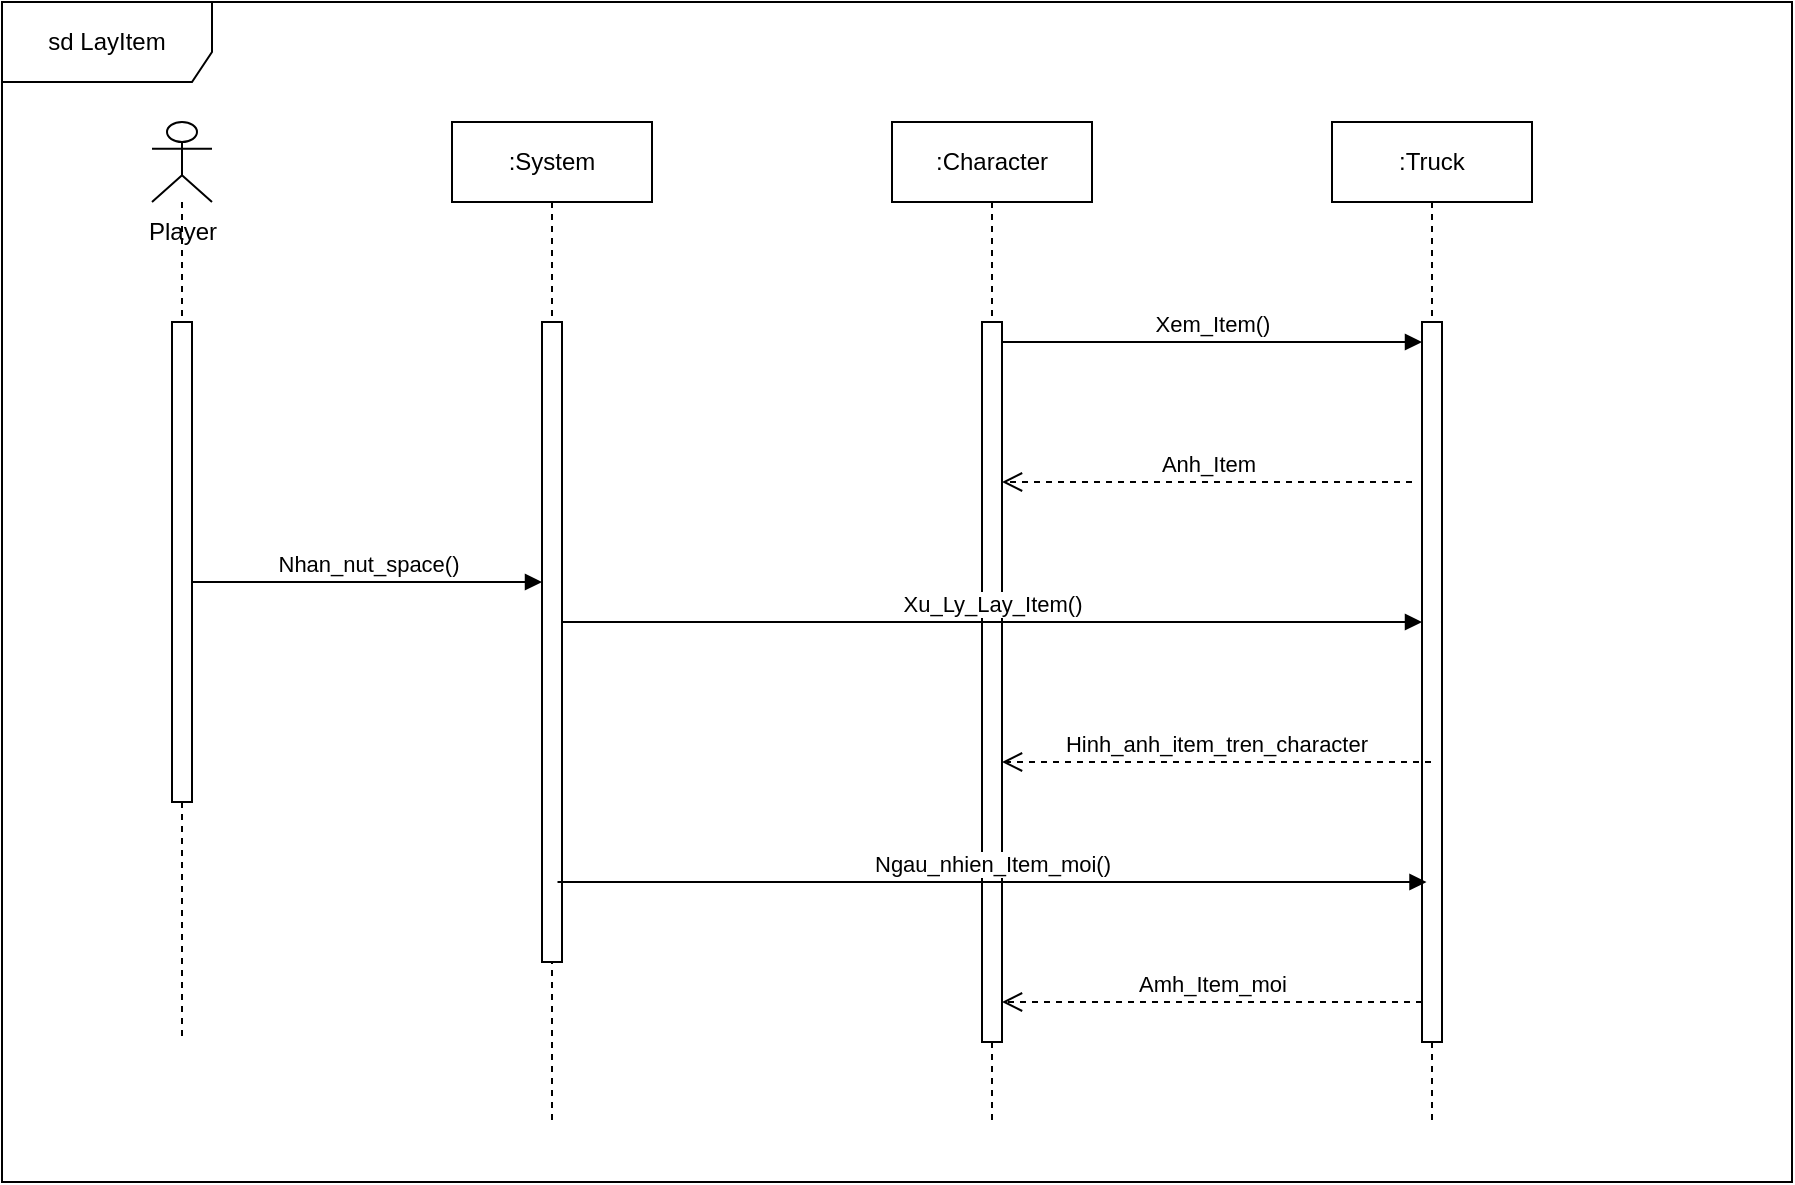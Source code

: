 <mxfile version="24.4.0" type="device">
  <diagram name="Page-1" id="Uz_7iHaYMS4QwcFW_2bH">
    <mxGraphModel dx="1292" dy="965" grid="1" gridSize="10" guides="1" tooltips="1" connect="1" arrows="1" fold="1" page="1" pageScale="1" pageWidth="850" pageHeight="1100" math="0" shadow="0">
      <root>
        <mxCell id="0" />
        <mxCell id="1" parent="0" />
        <mxCell id="cPRxeH-m1XuoJ2JpmvrH-1" value="sd LayItem" style="shape=umlFrame;whiteSpace=wrap;html=1;pointerEvents=0;width=105;height=40;" vertex="1" parent="1">
          <mxGeometry x="155" y="160" width="895" height="590" as="geometry" />
        </mxCell>
        <mxCell id="cPRxeH-m1XuoJ2JpmvrH-2" value="" style="shape=umlLifeline;perimeter=lifelinePerimeter;whiteSpace=wrap;html=1;container=1;dropTarget=0;collapsible=0;recursiveResize=0;outlineConnect=0;portConstraint=eastwest;newEdgeStyle={&quot;curved&quot;:0,&quot;rounded&quot;:0};participant=umlActor;" vertex="1" parent="1">
          <mxGeometry x="230" y="220" width="30" height="460" as="geometry" />
        </mxCell>
        <mxCell id="cPRxeH-m1XuoJ2JpmvrH-7" value="" style="html=1;points=[[0,0,0,0,5],[0,1,0,0,-5],[1,0,0,0,5],[1,1,0,0,-5]];perimeter=orthogonalPerimeter;outlineConnect=0;targetShapes=umlLifeline;portConstraint=eastwest;newEdgeStyle={&quot;curved&quot;:0,&quot;rounded&quot;:0};" vertex="1" parent="cPRxeH-m1XuoJ2JpmvrH-2">
          <mxGeometry x="10" y="100" width="10" height="240" as="geometry" />
        </mxCell>
        <mxCell id="cPRxeH-m1XuoJ2JpmvrH-3" value="Player" style="text;html=1;align=center;verticalAlign=middle;resizable=0;points=[];autosize=1;strokeColor=none;fillColor=none;" vertex="1" parent="1">
          <mxGeometry x="215" y="260" width="60" height="30" as="geometry" />
        </mxCell>
        <mxCell id="cPRxeH-m1XuoJ2JpmvrH-4" value=":System" style="shape=umlLifeline;perimeter=lifelinePerimeter;whiteSpace=wrap;html=1;container=1;dropTarget=0;collapsible=0;recursiveResize=0;outlineConnect=0;portConstraint=eastwest;newEdgeStyle={&quot;curved&quot;:0,&quot;rounded&quot;:0};" vertex="1" parent="1">
          <mxGeometry x="380" y="220" width="100" height="500" as="geometry" />
        </mxCell>
        <mxCell id="cPRxeH-m1XuoJ2JpmvrH-8" value="" style="html=1;points=[[0,0,0,0,5],[0,1,0,0,-5],[1,0,0,0,5],[1,1,0,0,-5]];perimeter=orthogonalPerimeter;outlineConnect=0;targetShapes=umlLifeline;portConstraint=eastwest;newEdgeStyle={&quot;curved&quot;:0,&quot;rounded&quot;:0};" vertex="1" parent="cPRxeH-m1XuoJ2JpmvrH-4">
          <mxGeometry x="45" y="100" width="10" height="320" as="geometry" />
        </mxCell>
        <mxCell id="cPRxeH-m1XuoJ2JpmvrH-5" value=":Character" style="shape=umlLifeline;perimeter=lifelinePerimeter;whiteSpace=wrap;html=1;container=1;dropTarget=0;collapsible=0;recursiveResize=0;outlineConnect=0;portConstraint=eastwest;newEdgeStyle={&quot;curved&quot;:0,&quot;rounded&quot;:0};" vertex="1" parent="1">
          <mxGeometry x="600" y="220" width="100" height="500" as="geometry" />
        </mxCell>
        <mxCell id="cPRxeH-m1XuoJ2JpmvrH-9" value="" style="html=1;points=[[0,0,0,0,5],[0,1,0,0,-5],[1,0,0,0,5],[1,1,0,0,-5]];perimeter=orthogonalPerimeter;outlineConnect=0;targetShapes=umlLifeline;portConstraint=eastwest;newEdgeStyle={&quot;curved&quot;:0,&quot;rounded&quot;:0};" vertex="1" parent="cPRxeH-m1XuoJ2JpmvrH-5">
          <mxGeometry x="45" y="100" width="10" height="360" as="geometry" />
        </mxCell>
        <mxCell id="cPRxeH-m1XuoJ2JpmvrH-6" value=":Truck" style="shape=umlLifeline;perimeter=lifelinePerimeter;whiteSpace=wrap;html=1;container=1;dropTarget=0;collapsible=0;recursiveResize=0;outlineConnect=0;portConstraint=eastwest;newEdgeStyle={&quot;curved&quot;:0,&quot;rounded&quot;:0};" vertex="1" parent="1">
          <mxGeometry x="820" y="220" width="100" height="500" as="geometry" />
        </mxCell>
        <mxCell id="cPRxeH-m1XuoJ2JpmvrH-10" value="" style="html=1;points=[[0,0,0,0,5],[0,1,0,0,-5],[1,0,0,0,5],[1,1,0,0,-5]];perimeter=orthogonalPerimeter;outlineConnect=0;targetShapes=umlLifeline;portConstraint=eastwest;newEdgeStyle={&quot;curved&quot;:0,&quot;rounded&quot;:0};" vertex="1" parent="cPRxeH-m1XuoJ2JpmvrH-6">
          <mxGeometry x="45" y="100" width="10" height="360" as="geometry" />
        </mxCell>
        <mxCell id="cPRxeH-m1XuoJ2JpmvrH-11" value="Xem_Item()" style="html=1;verticalAlign=bottom;endArrow=block;curved=0;rounded=0;" edge="1" parent="1">
          <mxGeometry width="80" relative="1" as="geometry">
            <mxPoint x="655" y="330" as="sourcePoint" />
            <mxPoint x="865" y="330" as="targetPoint" />
          </mxGeometry>
        </mxCell>
        <mxCell id="cPRxeH-m1XuoJ2JpmvrH-12" value="Anh_Item" style="html=1;verticalAlign=bottom;endArrow=open;dashed=1;endSize=8;curved=0;rounded=0;" edge="1" parent="1">
          <mxGeometry relative="1" as="geometry">
            <mxPoint x="860" y="400" as="sourcePoint" />
            <mxPoint x="655" y="400" as="targetPoint" />
            <Array as="points">
              <mxPoint x="820" y="400" />
            </Array>
          </mxGeometry>
        </mxCell>
        <mxCell id="cPRxeH-m1XuoJ2JpmvrH-13" value="Nhan_nut_space()" style="html=1;verticalAlign=bottom;endArrow=block;curved=0;rounded=0;" edge="1" parent="1" target="cPRxeH-m1XuoJ2JpmvrH-8">
          <mxGeometry width="80" relative="1" as="geometry">
            <mxPoint x="250" y="450" as="sourcePoint" />
            <mxPoint x="330" y="450" as="targetPoint" />
          </mxGeometry>
        </mxCell>
        <mxCell id="cPRxeH-m1XuoJ2JpmvrH-17" value="Xu_Ly_Lay_Item()" style="html=1;verticalAlign=bottom;endArrow=block;curved=0;rounded=0;" edge="1" parent="1">
          <mxGeometry width="80" relative="1" as="geometry">
            <mxPoint x="435" y="470" as="sourcePoint" />
            <mxPoint x="865" y="470" as="targetPoint" />
          </mxGeometry>
        </mxCell>
        <mxCell id="cPRxeH-m1XuoJ2JpmvrH-18" value="Hinh_anh_item_tren_character" style="html=1;verticalAlign=bottom;endArrow=open;dashed=1;endSize=8;curved=0;rounded=0;" edge="1" parent="1">
          <mxGeometry relative="1" as="geometry">
            <mxPoint x="869.5" y="540" as="sourcePoint" />
            <mxPoint x="655" y="540" as="targetPoint" />
          </mxGeometry>
        </mxCell>
        <mxCell id="cPRxeH-m1XuoJ2JpmvrH-19" value="Ngau_nhien_Item_moi()" style="html=1;verticalAlign=bottom;endArrow=block;curved=0;rounded=0;" edge="1" parent="1">
          <mxGeometry width="80" relative="1" as="geometry">
            <mxPoint x="432.75" y="600" as="sourcePoint" />
            <mxPoint x="867.25" y="600" as="targetPoint" />
          </mxGeometry>
        </mxCell>
        <mxCell id="cPRxeH-m1XuoJ2JpmvrH-20" value="Amh_Item_moi" style="html=1;verticalAlign=bottom;endArrow=open;dashed=1;endSize=8;curved=0;rounded=0;" edge="1" parent="1" target="cPRxeH-m1XuoJ2JpmvrH-9">
          <mxGeometry relative="1" as="geometry">
            <mxPoint x="865" y="660" as="sourcePoint" />
            <mxPoint x="649.5" y="660" as="targetPoint" />
          </mxGeometry>
        </mxCell>
      </root>
    </mxGraphModel>
  </diagram>
</mxfile>
